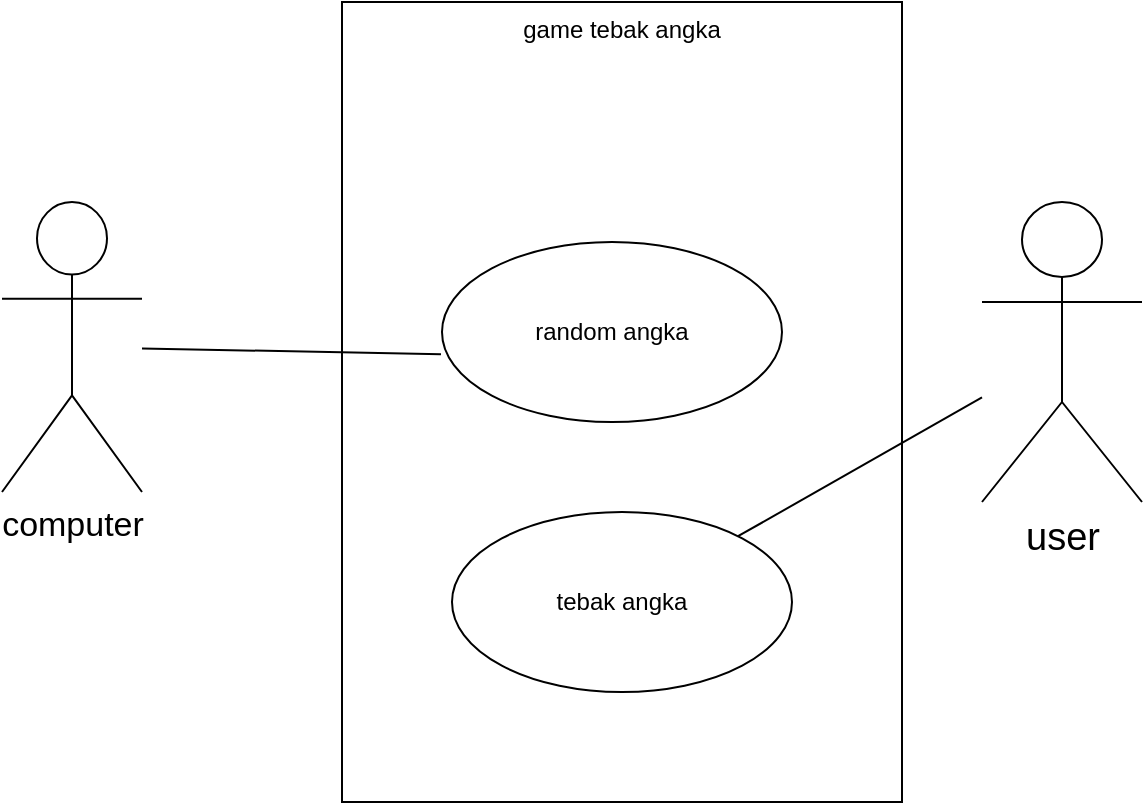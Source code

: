 <mxfile version="21.7.4" type="github">
  <diagram name="Halaman-1" id="ZTbxmKNT7RfUMIW-qU1r">
    <mxGraphModel dx="928" dy="508" grid="1" gridSize="10" guides="1" tooltips="1" connect="1" arrows="1" fold="1" page="1" pageScale="1" pageWidth="827" pageHeight="1169" math="0" shadow="0">
      <root>
        <mxCell id="0" />
        <mxCell id="1" parent="0" />
        <mxCell id="8IXKNOriZu89L4CifznU-6" value="game tebak angka" style="rounded=0;whiteSpace=wrap;html=1;verticalAlign=top;" vertex="1" parent="1">
          <mxGeometry x="280" y="240" width="280" height="400" as="geometry" />
        </mxCell>
        <mxCell id="8IXKNOriZu89L4CifznU-9" value="computer" style="shape=umlActor;verticalLabelPosition=bottom;verticalAlign=top;html=1;outlineConnect=0;fontSize=17;" vertex="1" parent="1">
          <mxGeometry x="110" y="340" width="70" height="145" as="geometry" />
        </mxCell>
        <mxCell id="8IXKNOriZu89L4CifznU-17" value="user" style="shape=umlActor;verticalLabelPosition=bottom;verticalAlign=top;html=1;outlineConnect=0;fontSize=19;" vertex="1" parent="1">
          <mxGeometry x="600" y="340" width="80" height="150" as="geometry" />
        </mxCell>
        <mxCell id="8IXKNOriZu89L4CifznU-18" value="random angka" style="ellipse;whiteSpace=wrap;html=1;" vertex="1" parent="1">
          <mxGeometry x="330" y="360" width="170" height="90" as="geometry" />
        </mxCell>
        <mxCell id="8IXKNOriZu89L4CifznU-19" value="tebak angka" style="ellipse;whiteSpace=wrap;html=1;" vertex="1" parent="1">
          <mxGeometry x="335" y="495" width="170" height="90" as="geometry" />
        </mxCell>
        <mxCell id="8IXKNOriZu89L4CifznU-20" value="" style="endArrow=none;html=1;rounded=0;entryX=-0.003;entryY=0.624;entryDx=0;entryDy=0;entryPerimeter=0;" edge="1" parent="1" source="8IXKNOriZu89L4CifznU-9" target="8IXKNOriZu89L4CifznU-18">
          <mxGeometry width="50" height="50" relative="1" as="geometry">
            <mxPoint x="390" y="860" as="sourcePoint" />
            <mxPoint x="440" y="810" as="targetPoint" />
          </mxGeometry>
        </mxCell>
        <mxCell id="8IXKNOriZu89L4CifznU-21" value="" style="endArrow=none;html=1;rounded=0;" edge="1" parent="1" source="8IXKNOriZu89L4CifznU-19" target="8IXKNOriZu89L4CifznU-17">
          <mxGeometry width="50" height="50" relative="1" as="geometry">
            <mxPoint x="390" y="860" as="sourcePoint" />
            <mxPoint x="440" y="810" as="targetPoint" />
          </mxGeometry>
        </mxCell>
      </root>
    </mxGraphModel>
  </diagram>
</mxfile>
